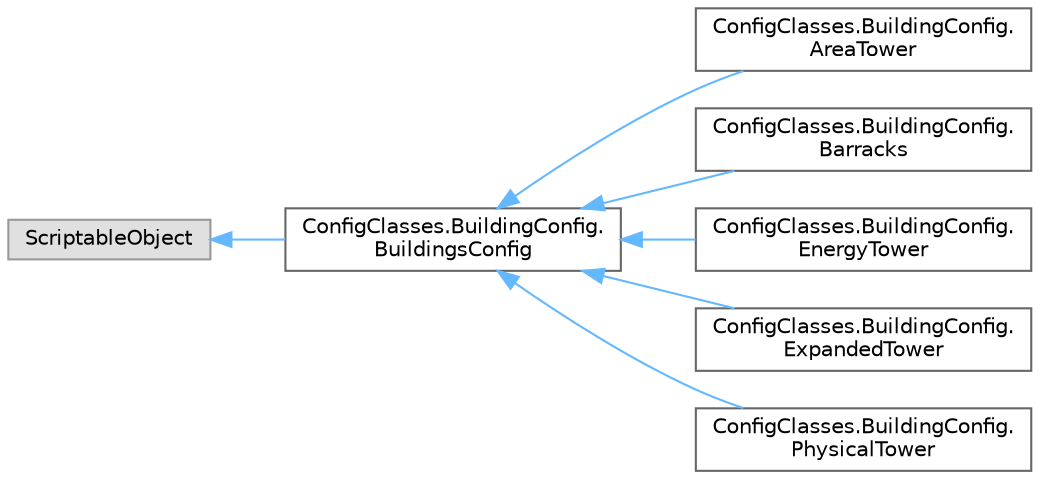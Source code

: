 digraph "Graphical Class Hierarchy"
{
 // LATEX_PDF_SIZE
  bgcolor="transparent";
  edge [fontname=Helvetica,fontsize=10,labelfontname=Helvetica,labelfontsize=10];
  node [fontname=Helvetica,fontsize=10,shape=box,height=0.2,width=0.4];
  rankdir="LR";
  Node0 [label="ScriptableObject",height=0.2,width=0.4,color="grey60", fillcolor="#E0E0E0", style="filled",tooltip=" "];
  Node0 -> Node1 [dir="back",color="steelblue1",style="solid"];
  Node1 [label="ConfigClasses.BuildingConfig.\lBuildingsConfig",height=0.2,width=0.4,color="grey40", fillcolor="white", style="filled",URL="$class_config_classes_1_1_building_config_1_1_buildings_config.html",tooltip="Родительский класс Родительский класс, содержащий все характеристики для построек"];
  Node1 -> Node2 [dir="back",color="steelblue1",style="solid"];
  Node2 [label="ConfigClasses.BuildingConfig.\lAreaTower",height=0.2,width=0.4,color="grey40", fillcolor="white", style="filled",URL="$class_config_classes_1_1_building_config_1_1_area_tower.html",tooltip=" "];
  Node1 -> Node3 [dir="back",color="steelblue1",style="solid"];
  Node3 [label="ConfigClasses.BuildingConfig.\lBarracks",height=0.2,width=0.4,color="grey40", fillcolor="white", style="filled",URL="$class_config_classes_1_1_building_config_1_1_barracks.html",tooltip=" "];
  Node1 -> Node4 [dir="back",color="steelblue1",style="solid"];
  Node4 [label="ConfigClasses.BuildingConfig.\lEnergyTower",height=0.2,width=0.4,color="grey40", fillcolor="white", style="filled",URL="$class_config_classes_1_1_building_config_1_1_energy_tower.html",tooltip=" "];
  Node1 -> Node5 [dir="back",color="steelblue1",style="solid"];
  Node5 [label="ConfigClasses.BuildingConfig.\lExpandedTower",height=0.2,width=0.4,color="grey40", fillcolor="white", style="filled",URL="$class_config_classes_1_1_building_config_1_1_expanded_tower.html",tooltip=" "];
  Node1 -> Node6 [dir="back",color="steelblue1",style="solid"];
  Node6 [label="ConfigClasses.BuildingConfig.\lPhysicalTower",height=0.2,width=0.4,color="grey40", fillcolor="white", style="filled",URL="$class_config_classes_1_1_building_config_1_1_physical_tower.html",tooltip=" "];
}
